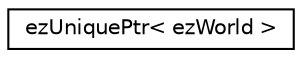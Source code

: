 digraph "Graphical Class Hierarchy"
{
 // LATEX_PDF_SIZE
  edge [fontname="Helvetica",fontsize="10",labelfontname="Helvetica",labelfontsize="10"];
  node [fontname="Helvetica",fontsize="10",shape=record];
  rankdir="LR";
  Node0 [label="ezUniquePtr\< ezWorld \>",height=0.2,width=0.4,color="black", fillcolor="white", style="filled",URL="$d8/d96/classez_unique_ptr.htm",tooltip=" "];
}
